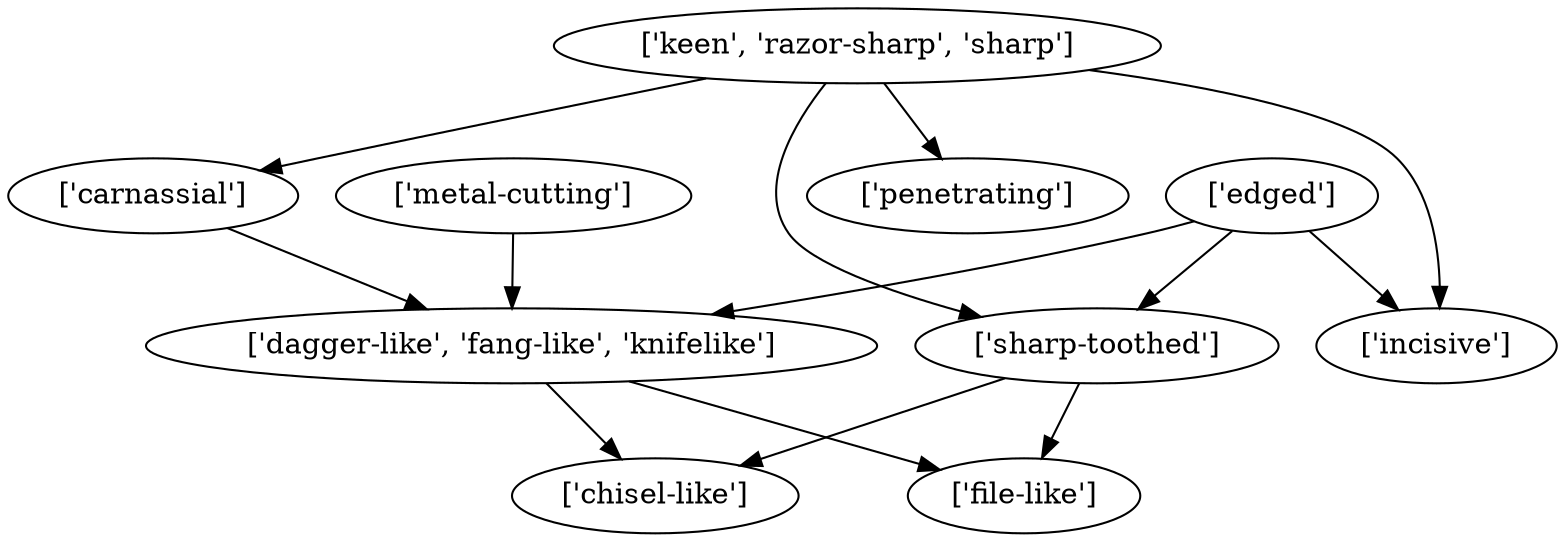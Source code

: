 strict digraph  {
	"['metal-cutting']" -> "['dagger-like', 'fang-like', 'knifelike']";
	"['dagger-like', 'fang-like', 'knifelike']" -> "['chisel-like']";
	"['dagger-like', 'fang-like', 'knifelike']" -> "['file-like']";
	"['sharp-toothed']" -> "['chisel-like']";
	"['sharp-toothed']" -> "['file-like']";
	"['edged']" -> "['dagger-like', 'fang-like', 'knifelike']";
	"['edged']" -> "['sharp-toothed']";
	"['edged']" -> "['incisive']";
	"['keen', 'razor-sharp', 'sharp']" -> "['sharp-toothed']";
	"['keen', 'razor-sharp', 'sharp']" -> "['incisive']";
	"['keen', 'razor-sharp', 'sharp']" -> "['penetrating']";
	"['keen', 'razor-sharp', 'sharp']" -> "['carnassial']";
	"['carnassial']" -> "['dagger-like', 'fang-like', 'knifelike']";
}
